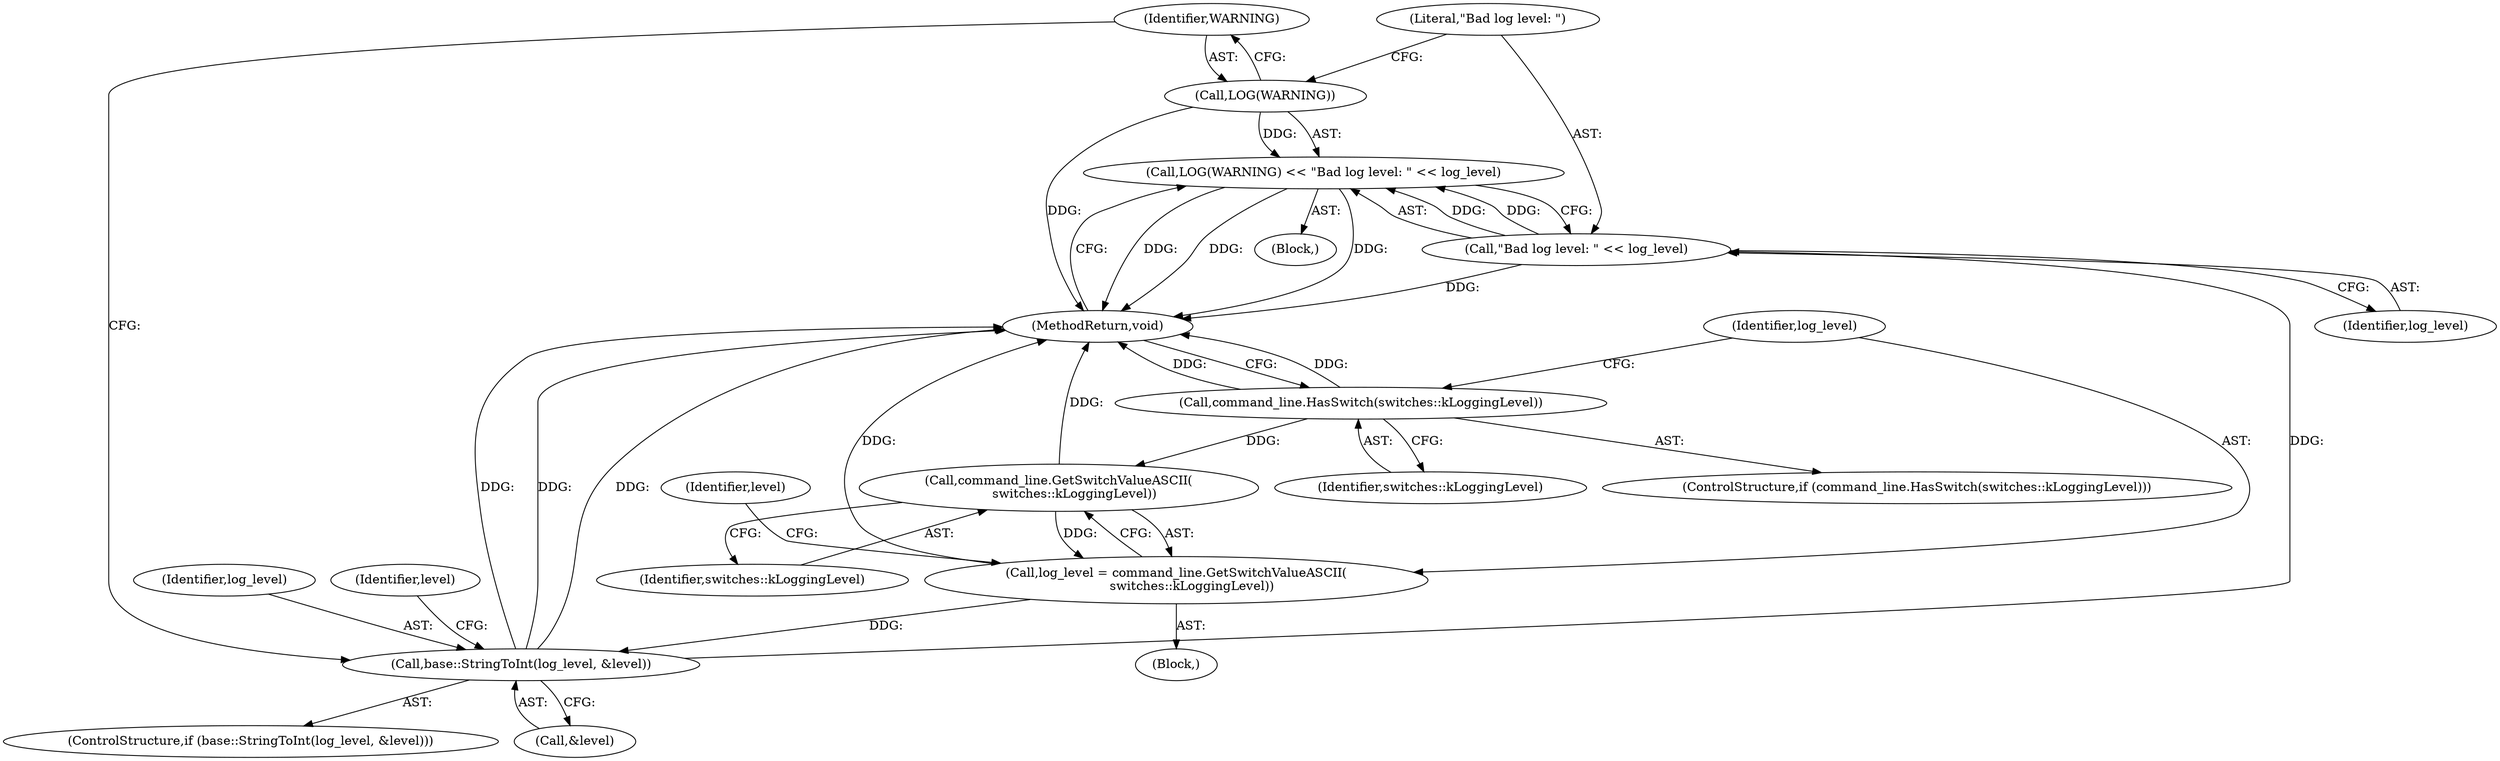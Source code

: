 digraph "1_Chrome_4ab22cfc619ee8ff17a8c50e289ec3b30731ceba_9@del" {
"1000153" [label="(Call,LOG(WARNING) << \"Bad log level: \" << log_level)"];
"1000154" [label="(Call,LOG(WARNING))"];
"1000156" [label="(Call,\"Bad log level: \" << log_level)"];
"1000144" [label="(Call,base::StringToInt(log_level, &level))"];
"1000135" [label="(Call,log_level = command_line.GetSwitchValueASCII(\n        switches::kLoggingLevel))"];
"1000137" [label="(Call,command_line.GetSwitchValueASCII(\n        switches::kLoggingLevel))"];
"1000131" [label="(Call,command_line.HasSwitch(switches::kLoggingLevel))"];
"1000154" [label="(Call,LOG(WARNING))"];
"1000145" [label="(Identifier,log_level)"];
"1000159" [label="(MethodReturn,void)"];
"1000143" [label="(ControlStructure,if (base::StringToInt(log_level, &level)))"];
"1000150" [label="(Identifier,level)"];
"1000136" [label="(Identifier,log_level)"];
"1000156" [label="(Call,\"Bad log level: \" << log_level)"];
"1000135" [label="(Call,log_level = command_line.GetSwitchValueASCII(\n        switches::kLoggingLevel))"];
"1000157" [label="(Literal,\"Bad log level: \")"];
"1000133" [label="(Block,)"];
"1000137" [label="(Call,command_line.GetSwitchValueASCII(\n        switches::kLoggingLevel))"];
"1000132" [label="(Identifier,switches::kLoggingLevel)"];
"1000138" [label="(Identifier,switches::kLoggingLevel)"];
"1000141" [label="(Identifier,level)"];
"1000146" [label="(Call,&level)"];
"1000131" [label="(Call,command_line.HasSwitch(switches::kLoggingLevel))"];
"1000152" [label="(Block,)"];
"1000158" [label="(Identifier,log_level)"];
"1000155" [label="(Identifier,WARNING)"];
"1000130" [label="(ControlStructure,if (command_line.HasSwitch(switches::kLoggingLevel)))"];
"1000144" [label="(Call,base::StringToInt(log_level, &level))"];
"1000153" [label="(Call,LOG(WARNING) << \"Bad log level: \" << log_level)"];
"1000153" -> "1000152"  [label="AST: "];
"1000153" -> "1000156"  [label="CFG: "];
"1000154" -> "1000153"  [label="AST: "];
"1000156" -> "1000153"  [label="AST: "];
"1000159" -> "1000153"  [label="CFG: "];
"1000153" -> "1000159"  [label="DDG: "];
"1000153" -> "1000159"  [label="DDG: "];
"1000153" -> "1000159"  [label="DDG: "];
"1000154" -> "1000153"  [label="DDG: "];
"1000156" -> "1000153"  [label="DDG: "];
"1000156" -> "1000153"  [label="DDG: "];
"1000154" -> "1000155"  [label="CFG: "];
"1000155" -> "1000154"  [label="AST: "];
"1000157" -> "1000154"  [label="CFG: "];
"1000154" -> "1000159"  [label="DDG: "];
"1000156" -> "1000158"  [label="CFG: "];
"1000157" -> "1000156"  [label="AST: "];
"1000158" -> "1000156"  [label="AST: "];
"1000156" -> "1000159"  [label="DDG: "];
"1000144" -> "1000156"  [label="DDG: "];
"1000144" -> "1000143"  [label="AST: "];
"1000144" -> "1000146"  [label="CFG: "];
"1000145" -> "1000144"  [label="AST: "];
"1000146" -> "1000144"  [label="AST: "];
"1000150" -> "1000144"  [label="CFG: "];
"1000155" -> "1000144"  [label="CFG: "];
"1000144" -> "1000159"  [label="DDG: "];
"1000144" -> "1000159"  [label="DDG: "];
"1000144" -> "1000159"  [label="DDG: "];
"1000135" -> "1000144"  [label="DDG: "];
"1000135" -> "1000133"  [label="AST: "];
"1000135" -> "1000137"  [label="CFG: "];
"1000136" -> "1000135"  [label="AST: "];
"1000137" -> "1000135"  [label="AST: "];
"1000141" -> "1000135"  [label="CFG: "];
"1000135" -> "1000159"  [label="DDG: "];
"1000137" -> "1000135"  [label="DDG: "];
"1000137" -> "1000138"  [label="CFG: "];
"1000138" -> "1000137"  [label="AST: "];
"1000137" -> "1000159"  [label="DDG: "];
"1000131" -> "1000137"  [label="DDG: "];
"1000131" -> "1000130"  [label="AST: "];
"1000131" -> "1000132"  [label="CFG: "];
"1000132" -> "1000131"  [label="AST: "];
"1000136" -> "1000131"  [label="CFG: "];
"1000159" -> "1000131"  [label="CFG: "];
"1000131" -> "1000159"  [label="DDG: "];
"1000131" -> "1000159"  [label="DDG: "];
}
